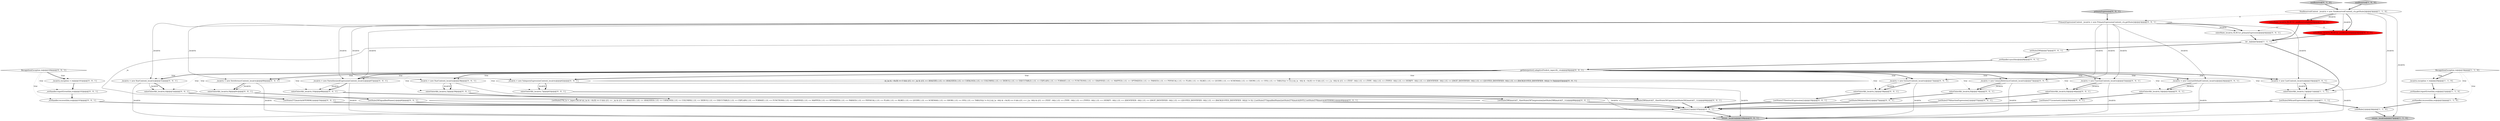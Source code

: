 digraph {
17 [style = filled, label = "primaryExpression['0', '0', '1']", fillcolor = lightgray, shape = diamond image = "AAA0AAABBB3BBB"];
44 [style = filled, label = "_localctx = new StarContext(_localctx)@@@31@@@['0', '0', '1']", fillcolor = white, shape = ellipse image = "AAA0AAABBB3BBB"];
1 [style = filled, label = "RecognitionException re@@@19@@@['1', '1', '0']", fillcolor = white, shape = diamond image = "AAA0AAABBB1BBB"];
18 [style = filled, label = "{setState(585)qualifiedName()}@@@82@@@['0', '0', '1']", fillcolor = white, shape = ellipse image = "AAA0AAABBB3BBB"];
29 [style = filled, label = "(((_la) & ~0x3f) == 0 && ((1L << _la) & ((1L << ANALYZE) | (1L << ANALYZED) | (1L << CATALOGS) | (1L << COLUMNS) | (1L << DEBUG) | (1L << EXECUTABLE) | (1L << EXPLAIN) | (1L << FORMAT) | (1L << FUNCTIONS) | (1L << GRAPHVIZ) | (1L << MAPPED) | (1L << OPTIMIZED) | (1L << PARSED) | (1L << PHYSICAL) | (1L << PLAN) | (1L << RLIKE) | (1L << QUERY) | (1L << SCHEMAS) | (1L << SHOW) | (1L << SYS) | (1L << TABLES))) != 0) || ((((_la - 64)) & ~0x3f) == 0 && ((1L << (_la - 64)) & ((1L << (TEXT - 64)) | (1L << (TYPE - 64)) | (1L << (TYPES - 64)) | (1L << (VERIFY - 64)) | (1L << (IDENTIFIER - 64)) | (1L << (DIGIT_IDENTIFIER - 64)) | (1L << (QUOTED_IDENTIFIER - 64)) | (1L << (BACKQUOTED_IDENTIFIER - 64)))) != 0)@@@43@@@['0', '0', '1']", fillcolor = white, shape = diamond image = "AAA0AAABBB3BBB"];
52 [style = filled, label = "_localctx = new ParenthesizedExpressionContext(_localctx)@@@87@@@['0', '0', '1']", fillcolor = white, shape = ellipse image = "AAA0AAABBB3BBB"];
33 [style = filled, label = "{setState(579)functionExpression()}@@@57@@@['0', '0', '1']", fillcolor = white, shape = ellipse image = "AAA0AAABBB3BBB"];
34 [style = filled, label = "enterRule(_localctx,56,RULE_primaryExpression)@@@4@@@['0', '0', '1']", fillcolor = white, shape = ellipse image = "AAA0AAABBB3BBB"];
14 [style = filled, label = "{setState(576)_la = _input.LA(1)if ((((_la) & ~0x3f) == 0 && ((1L << _la) & ((1L << ANALYZE) | (1L << ANALYZED) | (1L << CATALOGS) | (1L << COLUMNS) | (1L << DEBUG) | (1L << EXECUTABLE) | (1L << EXPLAIN) | (1L << FORMAT) | (1L << FUNCTIONS) | (1L << GRAPHVIZ) | (1L << MAPPED) | (1L << OPTIMIZED) | (1L << PARSED) | (1L << PHYSICAL) | (1L << PLAN) | (1L << RLIKE) | (1L << QUERY) | (1L << SCHEMAS) | (1L << SHOW) | (1L << SYS) | (1L << TABLES))) != 0) || ((((_la - 64)) & ~0x3f) == 0 && ((1L << (_la - 64)) & ((1L << (TEXT - 64)) | (1L << (TYPE - 64)) | (1L << (TYPES - 64)) | (1L << (VERIFY - 64)) | (1L << (IDENTIFIER - 64)) | (1L << (DIGIT_IDENTIFIER - 64)) | (1L << (QUOTED_IDENTIFIER - 64)) | (1L << (BACKQUOTED_IDENTIFIER - 64)))) != 0)) {{setState(573)qualifiedName()setState(574)match(DOT)}}setState(578)match(ASTERISK)}@@@40@@@['0', '0', '1']", fillcolor = white, shape = ellipse image = "AAA0AAABBB3BBB"];
54 [style = filled, label = "_localctx = new ColumnReferenceContext(_localctx)@@@73@@@['0', '0', '1']", fillcolor = white, shape = ellipse image = "AAA0AAABBB3BBB"];
27 [style = filled, label = "_localctx = new ConstantDefaultContext(_localctx)@@@24@@@['0', '0', '1']", fillcolor = white, shape = ellipse image = "AAA0AAABBB3BBB"];
38 [style = filled, label = "enterOuterAlt(_localctx,4)@@@32@@@['0', '0', '1']", fillcolor = white, shape = ellipse image = "AAA0AAABBB3BBB"];
4 [style = filled, label = "enterOuterAlt(_localctx,1)@@@11@@@['1', '1', '1']", fillcolor = white, shape = ellipse image = "AAA0AAABBB1BBB"];
12 [style = filled, label = "enterRule(_localctx,96,RULE_nonReserved)@@@4@@@['0', '1', '0']", fillcolor = red, shape = ellipse image = "AAA1AAABBB2BBB"];
23 [style = filled, label = "enterOuterAlt(_localctx,7)@@@63@@@['0', '0', '1']", fillcolor = white, shape = ellipse image = "AAA0AAABBB3BBB"];
45 [style = filled, label = "{setState(570)extractExpression()}@@@19@@@['0', '0', '1']", fillcolor = white, shape = ellipse image = "AAA0AAABBB3BBB"];
40 [style = filled, label = "{setState(586)match(T__0)setState(587)expression()setState(588)match(T__1)}@@@89@@@['0', '0', '1']", fillcolor = white, shape = ellipse image = "AAA0AAABBB3BBB"];
20 [style = filled, label = "_localctx = new DereferenceContext(_localctx)@@@80@@@['0', '0', '1']", fillcolor = white, shape = ellipse image = "AAA0AAABBB3BBB"];
36 [style = filled, label = "{setState(580)match(T__0)setState(581)query()setState(582)match(T__1)}@@@64@@@['0', '0', '1']", fillcolor = white, shape = ellipse image = "AAA0AAABBB3BBB"];
41 [style = filled, label = "_localctx = new CastContext(_localctx)@@@10@@@['0', '0', '1']", fillcolor = white, shape = ellipse image = "AAA0AAABBB3BBB"];
2 [style = filled, label = "_errHandler.recover(this,re)@@@22@@@['1', '1', '0']", fillcolor = white, shape = ellipse image = "AAA0AAABBB1BBB"];
8 [style = filled, label = "{setState(569)castExpression()}@@@12@@@['1', '1', '1']", fillcolor = white, shape = ellipse image = "AAA0AAABBB1BBB"];
51 [style = filled, label = "{setState(572)match(ASTERISK)}@@@33@@@['0', '0', '1']", fillcolor = white, shape = ellipse image = "AAA0AAABBB3BBB"];
13 [style = filled, label = "nonReserved['0', '1', '0']", fillcolor = lightgray, shape = diamond image = "AAA0AAABBB2BBB"];
19 [style = filled, label = "enterOuterAlt(_localctx,2)@@@18@@@['0', '0', '1']", fillcolor = white, shape = ellipse image = "AAA0AAABBB3BBB"];
0 [style = filled, label = "nonReserved['1', '0', '0']", fillcolor = lightgray, shape = diamond image = "AAA0AAABBB1BBB"];
11 [style = filled, label = "_localctx.exception = re@@@20@@@['1', '1', '0']", fillcolor = white, shape = ellipse image = "AAA0AAABBB1BBB"];
15 [style = filled, label = "enterOuterAlt(_localctx,8)@@@74@@@['0', '0', '1']", fillcolor = white, shape = ellipse image = "AAA0AAABBB3BBB"];
6 [style = filled, label = "return _localctx@@@27@@@['1', '1', '0']", fillcolor = lightgray, shape = ellipse image = "AAA0AAABBB1BBB"];
5 [style = filled, label = "_errHandler.reportError(this,re)@@@21@@@['1', '1', '0']", fillcolor = white, shape = ellipse image = "AAA0AAABBB1BBB"];
28 [style = filled, label = "_localctx = new StarContext(_localctx)@@@38@@@['0', '0', '1']", fillcolor = white, shape = ellipse image = "AAA0AAABBB3BBB"];
32 [style = filled, label = "return _localctx@@@108@@@['0', '0', '1']", fillcolor = lightgray, shape = ellipse image = "AAA0AAABBB3BBB"];
43 [style = filled, label = "getInterpreter().adaptivePredict(_input,82,_ctx)@@@9@@@['0', '0', '1']", fillcolor = white, shape = diamond image = "AAA0AAABBB3BBB"];
46 [style = filled, label = "setState(590)@@@7@@@['0', '0', '1']", fillcolor = white, shape = ellipse image = "AAA0AAABBB3BBB"];
35 [style = filled, label = "PrimaryExpressionContext _localctx = new PrimaryExpressionContext(_ctx,getState())@@@3@@@['0', '0', '1']", fillcolor = white, shape = ellipse image = "AAA0AAABBB3BBB"];
16 [style = filled, label = "enterOuterAlt(_localctx,6)@@@56@@@['0', '0', '1']", fillcolor = white, shape = ellipse image = "AAA0AAABBB3BBB"];
26 [style = filled, label = "RecognitionException re@@@100@@@['0', '0', '1']", fillcolor = white, shape = diamond image = "AAA0AAABBB3BBB"];
9 [style = filled, label = "{exitRule()}@@@24@@@['1', '1', '0']", fillcolor = white, shape = ellipse image = "AAA0AAABBB1BBB"];
53 [style = filled, label = "_errHandler.sync(this)@@@8@@@['0', '0', '1']", fillcolor = white, shape = ellipse image = "AAA0AAABBB3BBB"];
3 [style = filled, label = "enterRule(_localctx,94,RULE_nonReserved)@@@4@@@['1', '0', '0']", fillcolor = red, shape = ellipse image = "AAA1AAABBB1BBB"];
31 [style = filled, label = "enterOuterAlt(_localctx,3)@@@25@@@['0', '0', '1']", fillcolor = white, shape = ellipse image = "AAA0AAABBB3BBB"];
47 [style = filled, label = "_localctx = new SubqueryExpressionContext(_localctx)@@@62@@@['0', '0', '1']", fillcolor = white, shape = ellipse image = "AAA0AAABBB3BBB"];
7 [style = filled, label = "NonReservedContext _localctx = new NonReservedContext(_ctx,getState())@@@3@@@['1', '1', '0']", fillcolor = white, shape = ellipse image = "AAA0AAABBB1BBB"];
25 [style = filled, label = "enterOuterAlt(_localctx,10)@@@88@@@['0', '0', '1']", fillcolor = white, shape = ellipse image = "AAA0AAABBB3BBB"];
42 [style = filled, label = "{exitRule()}@@@105@@@['0', '0', '1']", fillcolor = white, shape = ellipse image = "AAA0AAABBB3BBB"];
49 [style = filled, label = "_localctx.exception = re@@@101@@@['0', '0', '1']", fillcolor = white, shape = ellipse image = "AAA0AAABBB3BBB"];
50 [style = filled, label = "_errHandler.recover(this,re)@@@103@@@['0', '0', '1']", fillcolor = white, shape = ellipse image = "AAA0AAABBB3BBB"];
48 [style = filled, label = "_errHandler.reportError(this,re)@@@102@@@['0', '0', '1']", fillcolor = white, shape = ellipse image = "AAA0AAABBB3BBB"];
24 [style = filled, label = "{setState(584)identifier()}@@@75@@@['0', '0', '1']", fillcolor = white, shape = ellipse image = "AAA0AAABBB3BBB"];
30 [style = filled, label = "_localctx = new ExtractContext(_localctx)@@@17@@@['0', '0', '1']", fillcolor = white, shape = ellipse image = "AAA0AAABBB3BBB"];
22 [style = filled, label = "_localctx = new FunctionContext(_localctx)@@@55@@@['0', '0', '1']", fillcolor = white, shape = ellipse image = "AAA0AAABBB3BBB"];
37 [style = filled, label = "enterOuterAlt(_localctx,9)@@@81@@@['0', '0', '1']", fillcolor = white, shape = ellipse image = "AAA0AAABBB3BBB"];
21 [style = filled, label = "enterOuterAlt(_localctx,5)@@@39@@@['0', '0', '1']", fillcolor = white, shape = ellipse image = "AAA0AAABBB3BBB"];
10 [style = filled, label = "int _la@@@5@@@['1', '1', '1']", fillcolor = white, shape = ellipse image = "AAA0AAABBB1BBB"];
39 [style = filled, label = "{setState(571)constant()}@@@26@@@['0', '0', '1']", fillcolor = white, shape = ellipse image = "AAA0AAABBB3BBB"];
35->20 [style = solid, label="_localctx"];
27->32 [style = solid, label="_localctx"];
38->51 [style = bold, label=""];
26->50 [style = dotted, label="true"];
49->48 [style = bold, label=""];
7->4 [style = solid, label="_localctx"];
9->6 [style = bold, label=""];
26->49 [style = dotted, label="true"];
30->32 [style = solid, label="_localctx"];
54->15 [style = solid, label="_localctx"];
12->10 [style = bold, label=""];
28->21 [style = bold, label=""];
35->28 [style = solid, label="_localctx"];
33->42 [style = bold, label=""];
47->32 [style = solid, label="_localctx"];
7->35 [style = dashed, label="0"];
20->37 [style = bold, label=""];
43->54 [style = dotted, label="true"];
45->42 [style = bold, label=""];
4->8 [style = bold, label=""];
23->36 [style = bold, label=""];
35->34 [style = solid, label="_localctx"];
43->44 [style = bold, label=""];
25->40 [style = bold, label=""];
17->35 [style = bold, label=""];
35->44 [style = solid, label="_localctx"];
26->49 [style = bold, label=""];
41->4 [style = bold, label=""];
48->50 [style = bold, label=""];
27->31 [style = bold, label=""];
2->9 [style = bold, label=""];
43->4 [style = dotted, label="true"];
44->38 [style = bold, label=""];
1->11 [style = bold, label=""];
0->7 [style = bold, label=""];
43->30 [style = dotted, label="true"];
3->10 [style = bold, label=""];
30->19 [style = bold, label=""];
28->21 [style = solid, label="_localctx"];
3->34 [style = dashed, label="0"];
43->47 [style = bold, label=""];
52->32 [style = solid, label="_localctx"];
16->33 [style = bold, label=""];
43->25 [style = dotted, label="true"];
35->47 [style = solid, label="_localctx"];
43->27 [style = bold, label=""];
43->22 [style = bold, label=""];
43->28 [style = dotted, label="true"];
42->32 [style = bold, label=""];
43->47 [style = dotted, label="true"];
51->42 [style = bold, label=""];
43->52 [style = dotted, label="true"];
35->34 [style = bold, label=""];
43->23 [style = dotted, label="true"];
53->43 [style = bold, label=""];
39->42 [style = bold, label=""];
36->42 [style = bold, label=""];
43->22 [style = dotted, label="true"];
44->38 [style = solid, label="_localctx"];
43->38 [style = dotted, label="true"];
7->6 [style = solid, label="_localctx"];
28->32 [style = solid, label="_localctx"];
35->41 [style = solid, label="_localctx"];
22->16 [style = bold, label=""];
43->20 [style = bold, label=""];
14->42 [style = bold, label=""];
43->16 [style = dotted, label="true"];
22->16 [style = solid, label="_localctx"];
54->15 [style = bold, label=""];
41->4 [style = solid, label="_localctx"];
35->30 [style = solid, label="_localctx"];
43->27 [style = dotted, label="true"];
27->31 [style = solid, label="_localctx"];
11->5 [style = bold, label=""];
19->45 [style = bold, label=""];
43->44 [style = dotted, label="true"];
35->54 [style = solid, label="_localctx"];
3->12 [style = dashed, label="0"];
50->42 [style = bold, label=""];
43->41 [style = bold, label=""];
54->32 [style = solid, label="_localctx"];
31->39 [style = bold, label=""];
47->23 [style = bold, label=""];
43->54 [style = bold, label=""];
21->14 [style = bold, label=""];
24->42 [style = bold, label=""];
7->12 [style = solid, label="_localctx"];
7->12 [style = bold, label=""];
43->15 [style = dotted, label="true"];
47->23 [style = solid, label="_localctx"];
35->27 [style = solid, label="_localctx"];
26->48 [style = dotted, label="true"];
1->11 [style = dotted, label="true"];
46->53 [style = bold, label=""];
10->46 [style = bold, label=""];
30->19 [style = solid, label="_localctx"];
44->32 [style = solid, label="_localctx"];
52->25 [style = solid, label="_localctx"];
43->52 [style = bold, label=""];
34->10 [style = bold, label=""];
41->32 [style = solid, label="_localctx"];
7->3 [style = bold, label=""];
43->30 [style = bold, label=""];
43->28 [style = bold, label=""];
43->29 [style = dotted, label="true"];
35->52 [style = solid, label="_localctx"];
5->2 [style = bold, label=""];
43->37 [style = dotted, label="true"];
8->42 [style = bold, label=""];
20->32 [style = solid, label="_localctx"];
52->25 [style = bold, label=""];
10->14 [style = solid, label="_la"];
13->7 [style = bold, label=""];
15->24 [style = bold, label=""];
43->20 [style = dotted, label="true"];
8->9 [style = bold, label=""];
10->4 [style = bold, label=""];
37->18 [style = bold, label=""];
43->41 [style = dotted, label="true"];
35->22 [style = solid, label="_localctx"];
43->31 [style = dotted, label="true"];
22->32 [style = solid, label="_localctx"];
1->2 [style = dotted, label="true"];
20->37 [style = solid, label="_localctx"];
43->19 [style = dotted, label="true"];
40->42 [style = bold, label=""];
1->5 [style = dotted, label="true"];
43->21 [style = dotted, label="true"];
7->3 [style = solid, label="_localctx"];
18->42 [style = bold, label=""];
}
